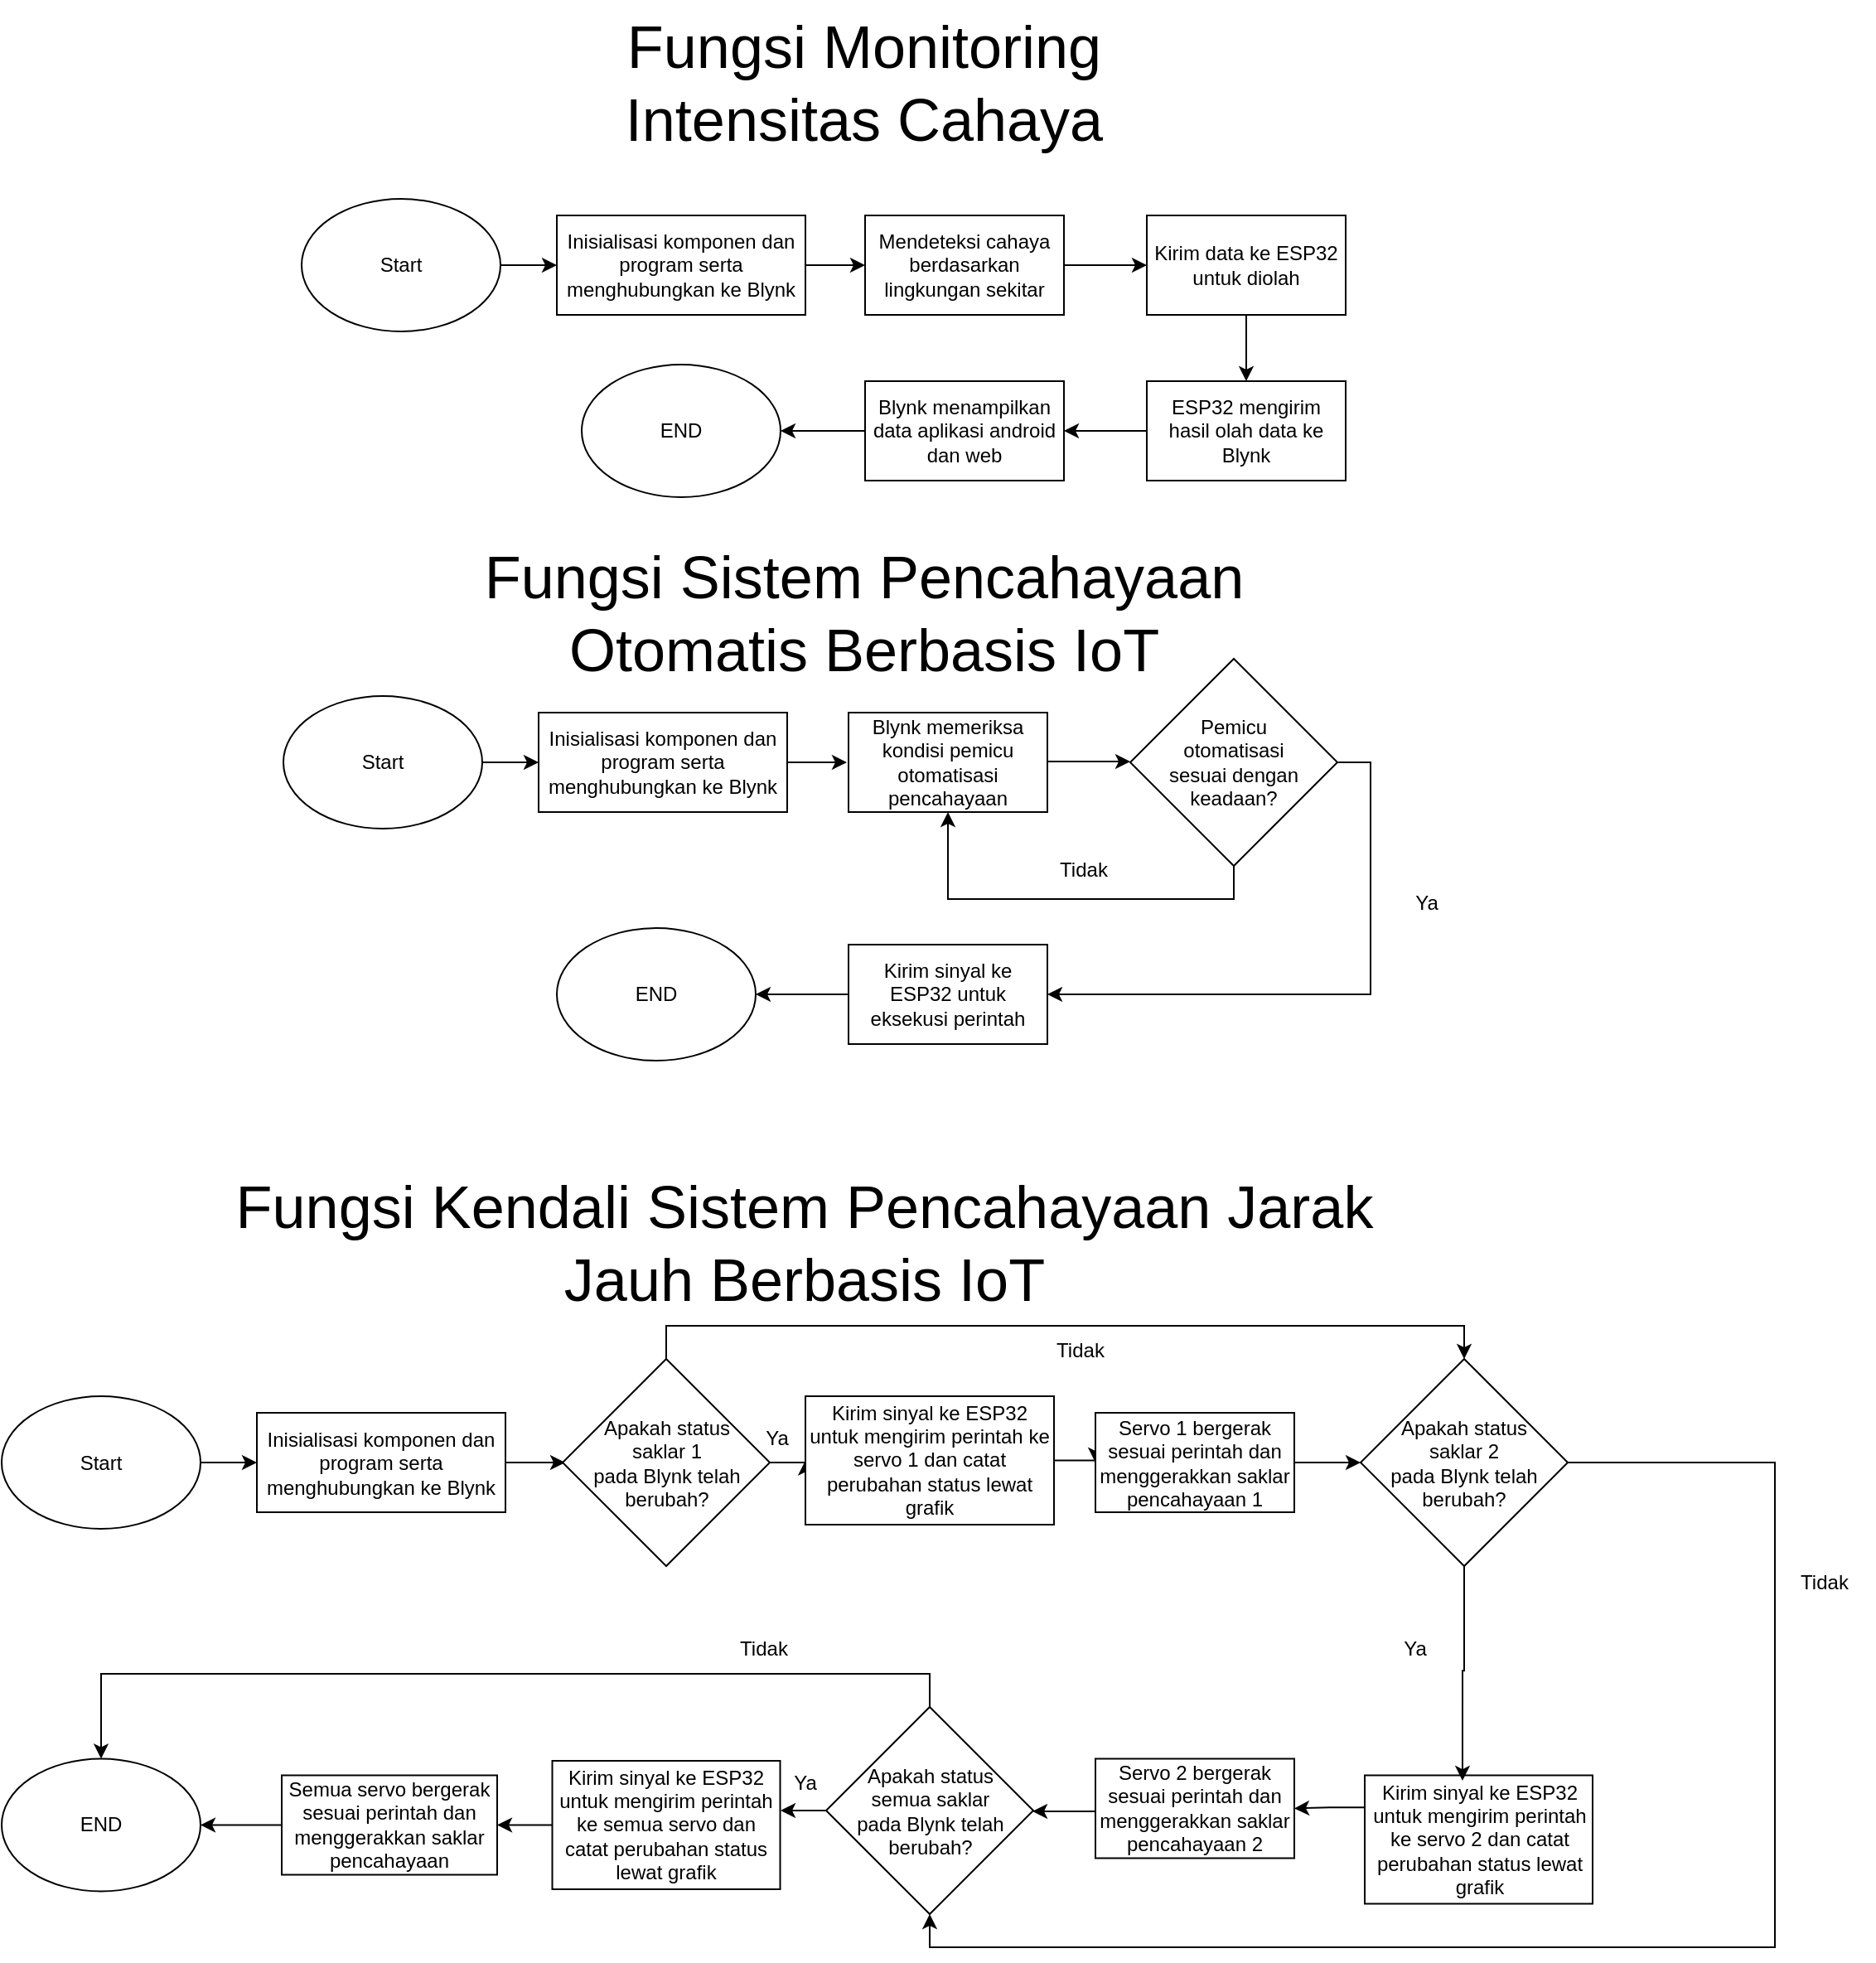 <mxfile version="22.1.11" type="github">
  <diagram name="Halaman-1" id="Amh2mmN1JDySEoaFm9QU">
    <mxGraphModel dx="1323" dy="1912" grid="1" gridSize="10" guides="1" tooltips="1" connect="1" arrows="1" fold="1" page="1" pageScale="1" pageWidth="827" pageHeight="1169" math="0" shadow="0">
      <root>
        <mxCell id="0" />
        <mxCell id="1" parent="0" />
        <mxCell id="bi3WUS4kzeiAN3RM-r-X-8" style="edgeStyle=orthogonalEdgeStyle;rounded=0;orthogonalLoop=1;jettySize=auto;html=1;exitX=1;exitY=0.5;exitDx=0;exitDy=0;entryX=0;entryY=0.5;entryDx=0;entryDy=0;" parent="1" source="bi3WUS4kzeiAN3RM-r-X-1" target="bi3WUS4kzeiAN3RM-r-X-2" edge="1">
          <mxGeometry relative="1" as="geometry" />
        </mxCell>
        <mxCell id="bi3WUS4kzeiAN3RM-r-X-1" value="Start" style="ellipse;whiteSpace=wrap;html=1;" parent="1" vertex="1">
          <mxGeometry x="271" y="40" width="120" height="80" as="geometry" />
        </mxCell>
        <mxCell id="bi3WUS4kzeiAN3RM-r-X-9" style="edgeStyle=orthogonalEdgeStyle;rounded=0;orthogonalLoop=1;jettySize=auto;html=1;exitX=1;exitY=0.5;exitDx=0;exitDy=0;entryX=0;entryY=0.5;entryDx=0;entryDy=0;" parent="1" source="bi3WUS4kzeiAN3RM-r-X-2" target="bi3WUS4kzeiAN3RM-r-X-3" edge="1">
          <mxGeometry relative="1" as="geometry" />
        </mxCell>
        <mxCell id="bi3WUS4kzeiAN3RM-r-X-2" value="Inisialisasi komponen dan program serta menghubungkan ke Blynk" style="rounded=0;whiteSpace=wrap;html=1;" parent="1" vertex="1">
          <mxGeometry x="425" y="50" width="150" height="60" as="geometry" />
        </mxCell>
        <mxCell id="bi3WUS4kzeiAN3RM-r-X-10" style="edgeStyle=orthogonalEdgeStyle;rounded=0;orthogonalLoop=1;jettySize=auto;html=1;exitX=1;exitY=0.5;exitDx=0;exitDy=0;entryX=0;entryY=0.5;entryDx=0;entryDy=0;" parent="1" source="bi3WUS4kzeiAN3RM-r-X-3" target="bi3WUS4kzeiAN3RM-r-X-4" edge="1">
          <mxGeometry relative="1" as="geometry" />
        </mxCell>
        <mxCell id="bi3WUS4kzeiAN3RM-r-X-3" value="Mendeteksi cahaya berdasarkan lingkungan sekitar" style="rounded=0;whiteSpace=wrap;html=1;" parent="1" vertex="1">
          <mxGeometry x="611" y="50" width="120" height="60" as="geometry" />
        </mxCell>
        <mxCell id="bi3WUS4kzeiAN3RM-r-X-11" style="edgeStyle=orthogonalEdgeStyle;rounded=0;orthogonalLoop=1;jettySize=auto;html=1;exitX=0.5;exitY=1;exitDx=0;exitDy=0;entryX=0.5;entryY=0;entryDx=0;entryDy=0;" parent="1" source="bi3WUS4kzeiAN3RM-r-X-4" target="bi3WUS4kzeiAN3RM-r-X-5" edge="1">
          <mxGeometry relative="1" as="geometry" />
        </mxCell>
        <mxCell id="bi3WUS4kzeiAN3RM-r-X-4" value="Kirim data ke ESP32 untuk diolah" style="rounded=0;whiteSpace=wrap;html=1;" parent="1" vertex="1">
          <mxGeometry x="781" y="50" width="120" height="60" as="geometry" />
        </mxCell>
        <mxCell id="bi3WUS4kzeiAN3RM-r-X-12" style="edgeStyle=orthogonalEdgeStyle;rounded=0;orthogonalLoop=1;jettySize=auto;html=1;exitX=0;exitY=0.5;exitDx=0;exitDy=0;entryX=1;entryY=0.5;entryDx=0;entryDy=0;" parent="1" source="bi3WUS4kzeiAN3RM-r-X-5" target="bi3WUS4kzeiAN3RM-r-X-6" edge="1">
          <mxGeometry relative="1" as="geometry" />
        </mxCell>
        <mxCell id="bi3WUS4kzeiAN3RM-r-X-5" value="ESP32 mengirim hasil olah data ke Blynk" style="rounded=0;whiteSpace=wrap;html=1;" parent="1" vertex="1">
          <mxGeometry x="781" y="150" width="120" height="60" as="geometry" />
        </mxCell>
        <mxCell id="bi3WUS4kzeiAN3RM-r-X-13" style="edgeStyle=orthogonalEdgeStyle;rounded=0;orthogonalLoop=1;jettySize=auto;html=1;exitX=0;exitY=0.5;exitDx=0;exitDy=0;entryX=1;entryY=0.5;entryDx=0;entryDy=0;" parent="1" source="bi3WUS4kzeiAN3RM-r-X-6" target="bi3WUS4kzeiAN3RM-r-X-7" edge="1">
          <mxGeometry relative="1" as="geometry" />
        </mxCell>
        <mxCell id="bi3WUS4kzeiAN3RM-r-X-6" value="Blynk menampilkan data aplikasi android dan web" style="rounded=0;whiteSpace=wrap;html=1;" parent="1" vertex="1">
          <mxGeometry x="611" y="150" width="120" height="60" as="geometry" />
        </mxCell>
        <mxCell id="bi3WUS4kzeiAN3RM-r-X-7" value="END" style="ellipse;whiteSpace=wrap;html=1;" parent="1" vertex="1">
          <mxGeometry x="440" y="140" width="120" height="80" as="geometry" />
        </mxCell>
        <mxCell id="bi3WUS4kzeiAN3RM-r-X-14" value="&lt;font style=&quot;font-size: 36px;&quot;&gt;Fungsi Monitoring Intensitas Cahaya&lt;/font&gt;" style="text;html=1;strokeColor=none;fillColor=none;align=center;verticalAlign=middle;whiteSpace=wrap;rounded=0;" parent="1" vertex="1">
          <mxGeometry x="440" y="-80" width="341" height="100" as="geometry" />
        </mxCell>
        <mxCell id="bi3WUS4kzeiAN3RM-r-X-16" value="&lt;font style=&quot;font-size: 36px;&quot;&gt;Fungsi Sistem Pencahayaan Otomatis Berbasis IoT&lt;/font&gt;" style="text;html=1;strokeColor=none;fillColor=none;align=center;verticalAlign=middle;whiteSpace=wrap;rounded=0;" parent="1" vertex="1">
          <mxGeometry x="370" y="240" width="481" height="100" as="geometry" />
        </mxCell>
        <mxCell id="bi3WUS4kzeiAN3RM-r-X-18" style="edgeStyle=orthogonalEdgeStyle;rounded=0;orthogonalLoop=1;jettySize=auto;html=1;exitX=1;exitY=0.5;exitDx=0;exitDy=0;entryX=0;entryY=0.5;entryDx=0;entryDy=0;" parent="1" source="bi3WUS4kzeiAN3RM-r-X-19" target="bi3WUS4kzeiAN3RM-r-X-21" edge="1">
          <mxGeometry relative="1" as="geometry" />
        </mxCell>
        <mxCell id="bi3WUS4kzeiAN3RM-r-X-19" value="Start" style="ellipse;whiteSpace=wrap;html=1;" parent="1" vertex="1">
          <mxGeometry x="260" y="340" width="120" height="80" as="geometry" />
        </mxCell>
        <mxCell id="bi3WUS4kzeiAN3RM-r-X-20" style="edgeStyle=orthogonalEdgeStyle;rounded=0;orthogonalLoop=1;jettySize=auto;html=1;exitX=1;exitY=0.5;exitDx=0;exitDy=0;entryX=0;entryY=0.5;entryDx=0;entryDy=0;" parent="1" source="bi3WUS4kzeiAN3RM-r-X-21" edge="1">
          <mxGeometry relative="1" as="geometry">
            <mxPoint x="600" y="380" as="targetPoint" />
          </mxGeometry>
        </mxCell>
        <mxCell id="bi3WUS4kzeiAN3RM-r-X-21" value="Inisialisasi komponen dan program serta menghubungkan ke Blynk" style="rounded=0;whiteSpace=wrap;html=1;" parent="1" vertex="1">
          <mxGeometry x="414" y="350" width="150" height="60" as="geometry" />
        </mxCell>
        <mxCell id="bi3WUS4kzeiAN3RM-r-X-22" style="edgeStyle=orthogonalEdgeStyle;rounded=0;orthogonalLoop=1;jettySize=auto;html=1;exitX=1;exitY=0.5;exitDx=0;exitDy=0;entryX=0;entryY=0.5;entryDx=0;entryDy=0;" parent="1" edge="1">
          <mxGeometry relative="1" as="geometry">
            <mxPoint x="721" y="379.5" as="sourcePoint" />
            <mxPoint x="771" y="379.5" as="targetPoint" />
          </mxGeometry>
        </mxCell>
        <mxCell id="bi3WUS4kzeiAN3RM-r-X-32" value="Blynk memeriksa kondisi pemicu otomatisasi pencahayaan" style="rounded=0;whiteSpace=wrap;html=1;" parent="1" vertex="1">
          <mxGeometry x="601" y="350" width="120" height="60" as="geometry" />
        </mxCell>
        <mxCell id="bi3WUS4kzeiAN3RM-r-X-34" style="edgeStyle=orthogonalEdgeStyle;rounded=0;orthogonalLoop=1;jettySize=auto;html=1;exitX=0.5;exitY=1;exitDx=0;exitDy=0;entryX=0.5;entryY=1;entryDx=0;entryDy=0;" parent="1" source="bi3WUS4kzeiAN3RM-r-X-33" target="bi3WUS4kzeiAN3RM-r-X-32" edge="1">
          <mxGeometry relative="1" as="geometry" />
        </mxCell>
        <mxCell id="bi3WUS4kzeiAN3RM-r-X-36" style="edgeStyle=orthogonalEdgeStyle;rounded=0;orthogonalLoop=1;jettySize=auto;html=1;exitX=1;exitY=0.5;exitDx=0;exitDy=0;entryX=1;entryY=0.5;entryDx=0;entryDy=0;" parent="1" source="bi3WUS4kzeiAN3RM-r-X-33" target="bi3WUS4kzeiAN3RM-r-X-35" edge="1">
          <mxGeometry relative="1" as="geometry" />
        </mxCell>
        <mxCell id="bi3WUS4kzeiAN3RM-r-X-33" value="Pemicu&lt;br&gt;otomatisasi&lt;br&gt;sesuai dengan&lt;br&gt;keadaan?" style="rhombus;whiteSpace=wrap;html=1;" parent="1" vertex="1">
          <mxGeometry x="771" y="317.5" width="125" height="125" as="geometry" />
        </mxCell>
        <mxCell id="bi3WUS4kzeiAN3RM-r-X-38" style="edgeStyle=orthogonalEdgeStyle;rounded=0;orthogonalLoop=1;jettySize=auto;html=1;exitX=0;exitY=0.5;exitDx=0;exitDy=0;entryX=1;entryY=0.5;entryDx=0;entryDy=0;" parent="1" source="bi3WUS4kzeiAN3RM-r-X-35" target="bi3WUS4kzeiAN3RM-r-X-37" edge="1">
          <mxGeometry relative="1" as="geometry" />
        </mxCell>
        <mxCell id="bi3WUS4kzeiAN3RM-r-X-35" value="Kirim sinyal ke ESP32 untuk eksekusi perintah" style="rounded=0;whiteSpace=wrap;html=1;" parent="1" vertex="1">
          <mxGeometry x="601" y="490" width="120" height="60" as="geometry" />
        </mxCell>
        <mxCell id="bi3WUS4kzeiAN3RM-r-X-37" value="END" style="ellipse;whiteSpace=wrap;html=1;" parent="1" vertex="1">
          <mxGeometry x="425" y="480" width="120" height="80" as="geometry" />
        </mxCell>
        <mxCell id="7ShA4Bs4Lb3jQ0K2besD-1" style="edgeStyle=orthogonalEdgeStyle;rounded=0;orthogonalLoop=1;jettySize=auto;html=1;exitX=1;exitY=0.5;exitDx=0;exitDy=0;entryX=0;entryY=0.5;entryDx=0;entryDy=0;" edge="1" parent="1" source="7ShA4Bs4Lb3jQ0K2besD-2" target="7ShA4Bs4Lb3jQ0K2besD-4">
          <mxGeometry relative="1" as="geometry" />
        </mxCell>
        <mxCell id="7ShA4Bs4Lb3jQ0K2besD-2" value="Start" style="ellipse;whiteSpace=wrap;html=1;" vertex="1" parent="1">
          <mxGeometry x="90" y="762.5" width="120" height="80" as="geometry" />
        </mxCell>
        <mxCell id="7ShA4Bs4Lb3jQ0K2besD-3" style="edgeStyle=orthogonalEdgeStyle;rounded=0;orthogonalLoop=1;jettySize=auto;html=1;exitX=1;exitY=0.5;exitDx=0;exitDy=0;entryX=0;entryY=0.5;entryDx=0;entryDy=0;" edge="1" parent="1" source="7ShA4Bs4Lb3jQ0K2besD-4">
          <mxGeometry relative="1" as="geometry">
            <mxPoint x="430" y="802.5" as="targetPoint" />
          </mxGeometry>
        </mxCell>
        <mxCell id="7ShA4Bs4Lb3jQ0K2besD-4" value="Inisialisasi komponen dan program serta menghubungkan ke Blynk" style="rounded=0;whiteSpace=wrap;html=1;" vertex="1" parent="1">
          <mxGeometry x="244" y="772.5" width="150" height="60" as="geometry" />
        </mxCell>
        <mxCell id="7ShA4Bs4Lb3jQ0K2besD-22" style="edgeStyle=orthogonalEdgeStyle;rounded=0;orthogonalLoop=1;jettySize=auto;html=1;exitX=0.5;exitY=0;exitDx=0;exitDy=0;entryX=0.5;entryY=0;entryDx=0;entryDy=0;" edge="1" parent="1" source="7ShA4Bs4Lb3jQ0K2besD-9" target="7ShA4Bs4Lb3jQ0K2besD-15">
          <mxGeometry relative="1" as="geometry" />
        </mxCell>
        <mxCell id="7ShA4Bs4Lb3jQ0K2besD-26" style="edgeStyle=orthogonalEdgeStyle;rounded=0;orthogonalLoop=1;jettySize=auto;html=1;exitX=1;exitY=0.5;exitDx=0;exitDy=0;entryX=0;entryY=0.5;entryDx=0;entryDy=0;" edge="1" parent="1" source="7ShA4Bs4Lb3jQ0K2besD-9" target="7ShA4Bs4Lb3jQ0K2besD-11">
          <mxGeometry relative="1" as="geometry" />
        </mxCell>
        <mxCell id="7ShA4Bs4Lb3jQ0K2besD-9" value="Apakah status&lt;br&gt;saklar 1&lt;br&gt;pada Blynk telah&lt;br&gt;berubah?" style="rhombus;whiteSpace=wrap;html=1;" vertex="1" parent="1">
          <mxGeometry x="428.5" y="740" width="125" height="125" as="geometry" />
        </mxCell>
        <mxCell id="7ShA4Bs4Lb3jQ0K2besD-29" style="edgeStyle=orthogonalEdgeStyle;rounded=0;orthogonalLoop=1;jettySize=auto;html=1;exitX=1;exitY=0.5;exitDx=0;exitDy=0;entryX=0;entryY=0.5;entryDx=0;entryDy=0;" edge="1" parent="1" source="7ShA4Bs4Lb3jQ0K2besD-11" target="7ShA4Bs4Lb3jQ0K2besD-14">
          <mxGeometry relative="1" as="geometry" />
        </mxCell>
        <mxCell id="7ShA4Bs4Lb3jQ0K2besD-11" value="Kirim sinyal ke ESP32 untuk mengirim perintah ke servo 1 dan catat perubahan status lewat grafik" style="rounded=0;whiteSpace=wrap;html=1;" vertex="1" parent="1">
          <mxGeometry x="575" y="762.5" width="150" height="77.5" as="geometry" />
        </mxCell>
        <mxCell id="7ShA4Bs4Lb3jQ0K2besD-12" value="END" style="ellipse;whiteSpace=wrap;html=1;" vertex="1" parent="1">
          <mxGeometry x="90" y="981.25" width="120" height="80" as="geometry" />
        </mxCell>
        <mxCell id="7ShA4Bs4Lb3jQ0K2besD-13" value="&lt;font style=&quot;font-size: 36px;&quot;&gt;Fungsi Kendali Sistem Pencahayaan Jarak Jauh Berbasis IoT&lt;/font&gt;" style="text;html=1;strokeColor=none;fillColor=none;align=center;verticalAlign=middle;whiteSpace=wrap;rounded=0;" vertex="1" parent="1">
          <mxGeometry x="209" y="620" width="731" height="100" as="geometry" />
        </mxCell>
        <mxCell id="7ShA4Bs4Lb3jQ0K2besD-30" style="edgeStyle=orthogonalEdgeStyle;rounded=0;orthogonalLoop=1;jettySize=auto;html=1;exitX=1;exitY=0.5;exitDx=0;exitDy=0;entryX=0;entryY=0.5;entryDx=0;entryDy=0;" edge="1" parent="1" source="7ShA4Bs4Lb3jQ0K2besD-14" target="7ShA4Bs4Lb3jQ0K2besD-15">
          <mxGeometry relative="1" as="geometry" />
        </mxCell>
        <mxCell id="7ShA4Bs4Lb3jQ0K2besD-14" value="Servo 1 bergerak sesuai perintah dan menggerakkan saklar pencahayaan 1" style="rounded=0;whiteSpace=wrap;html=1;" vertex="1" parent="1">
          <mxGeometry x="750" y="772.5" width="120" height="60" as="geometry" />
        </mxCell>
        <mxCell id="7ShA4Bs4Lb3jQ0K2besD-27" style="edgeStyle=orthogonalEdgeStyle;rounded=0;orthogonalLoop=1;jettySize=auto;html=1;exitX=1;exitY=0.5;exitDx=0;exitDy=0;entryX=0.5;entryY=1;entryDx=0;entryDy=0;" edge="1" parent="1" source="7ShA4Bs4Lb3jQ0K2besD-15" target="7ShA4Bs4Lb3jQ0K2besD-18">
          <mxGeometry relative="1" as="geometry">
            <Array as="points">
              <mxPoint x="1160" y="803" />
              <mxPoint x="1160" y="1095" />
              <mxPoint x="650" y="1095" />
            </Array>
          </mxGeometry>
        </mxCell>
        <mxCell id="7ShA4Bs4Lb3jQ0K2besD-15" value="Apakah status&lt;br&gt;saklar 2&lt;br&gt;pada Blynk telah&lt;br&gt;berubah?" style="rhombus;whiteSpace=wrap;html=1;" vertex="1" parent="1">
          <mxGeometry x="910" y="740" width="125" height="125" as="geometry" />
        </mxCell>
        <mxCell id="7ShA4Bs4Lb3jQ0K2besD-34" style="edgeStyle=orthogonalEdgeStyle;rounded=0;orthogonalLoop=1;jettySize=auto;html=1;exitX=0;exitY=0.25;exitDx=0;exitDy=0;entryX=1;entryY=0.5;entryDx=0;entryDy=0;" edge="1" parent="1" source="7ShA4Bs4Lb3jQ0K2besD-16" target="7ShA4Bs4Lb3jQ0K2besD-17">
          <mxGeometry relative="1" as="geometry" />
        </mxCell>
        <mxCell id="7ShA4Bs4Lb3jQ0K2besD-16" value="Kirim sinyal ke ESP32 untuk mengirim perintah ke servo 2 dan catat perubahan status lewat grafik" style="rounded=0;whiteSpace=wrap;html=1;" vertex="1" parent="1">
          <mxGeometry x="912.5" y="991.25" width="137.5" height="77.5" as="geometry" />
        </mxCell>
        <mxCell id="7ShA4Bs4Lb3jQ0K2besD-36" style="edgeStyle=orthogonalEdgeStyle;rounded=0;orthogonalLoop=1;jettySize=auto;html=1;exitX=0;exitY=0.5;exitDx=0;exitDy=0;" edge="1" parent="1" source="7ShA4Bs4Lb3jQ0K2besD-17" target="7ShA4Bs4Lb3jQ0K2besD-18">
          <mxGeometry relative="1" as="geometry">
            <Array as="points">
              <mxPoint x="750" y="1013" />
            </Array>
          </mxGeometry>
        </mxCell>
        <mxCell id="7ShA4Bs4Lb3jQ0K2besD-17" value="Servo 2 bergerak sesuai perintah dan menggerakkan saklar pencahayaan 2" style="rounded=0;whiteSpace=wrap;html=1;" vertex="1" parent="1">
          <mxGeometry x="750" y="981.25" width="120" height="60" as="geometry" />
        </mxCell>
        <mxCell id="7ShA4Bs4Lb3jQ0K2besD-37" style="edgeStyle=orthogonalEdgeStyle;rounded=0;orthogonalLoop=1;jettySize=auto;html=1;exitX=0;exitY=0.5;exitDx=0;exitDy=0;" edge="1" parent="1" source="7ShA4Bs4Lb3jQ0K2besD-18">
          <mxGeometry relative="1" as="geometry">
            <mxPoint x="560" y="1012.4" as="targetPoint" />
          </mxGeometry>
        </mxCell>
        <mxCell id="7ShA4Bs4Lb3jQ0K2besD-40" style="edgeStyle=orthogonalEdgeStyle;rounded=0;orthogonalLoop=1;jettySize=auto;html=1;exitX=0.5;exitY=0;exitDx=0;exitDy=0;entryX=0.5;entryY=0;entryDx=0;entryDy=0;" edge="1" parent="1" source="7ShA4Bs4Lb3jQ0K2besD-18" target="7ShA4Bs4Lb3jQ0K2besD-12">
          <mxGeometry relative="1" as="geometry" />
        </mxCell>
        <mxCell id="7ShA4Bs4Lb3jQ0K2besD-18" value="Apakah status&lt;br&gt;semua saklar&lt;br&gt;pada Blynk telah&lt;br&gt;berubah?" style="rhombus;whiteSpace=wrap;html=1;" vertex="1" parent="1">
          <mxGeometry x="587.5" y="950" width="125" height="125" as="geometry" />
        </mxCell>
        <mxCell id="7ShA4Bs4Lb3jQ0K2besD-38" style="edgeStyle=orthogonalEdgeStyle;rounded=0;orthogonalLoop=1;jettySize=auto;html=1;exitX=0;exitY=0.5;exitDx=0;exitDy=0;entryX=1;entryY=0.5;entryDx=0;entryDy=0;" edge="1" parent="1" source="7ShA4Bs4Lb3jQ0K2besD-20" target="7ShA4Bs4Lb3jQ0K2besD-21">
          <mxGeometry relative="1" as="geometry" />
        </mxCell>
        <mxCell id="7ShA4Bs4Lb3jQ0K2besD-20" value="Kirim sinyal ke ESP32 untuk mengirim perintah ke semua servo dan catat perubahan status lewat grafik" style="rounded=0;whiteSpace=wrap;html=1;" vertex="1" parent="1">
          <mxGeometry x="422.25" y="982.5" width="137.5" height="77.5" as="geometry" />
        </mxCell>
        <mxCell id="7ShA4Bs4Lb3jQ0K2besD-39" style="edgeStyle=orthogonalEdgeStyle;rounded=0;orthogonalLoop=1;jettySize=auto;html=1;exitX=0;exitY=0.5;exitDx=0;exitDy=0;entryX=1;entryY=0.5;entryDx=0;entryDy=0;" edge="1" parent="1" source="7ShA4Bs4Lb3jQ0K2besD-21" target="7ShA4Bs4Lb3jQ0K2besD-12">
          <mxGeometry relative="1" as="geometry" />
        </mxCell>
        <mxCell id="7ShA4Bs4Lb3jQ0K2besD-21" value="Semua servo bergerak sesuai perintah dan menggerakkan saklar pencahayaan" style="rounded=0;whiteSpace=wrap;html=1;" vertex="1" parent="1">
          <mxGeometry x="259" y="991.25" width="130" height="60" as="geometry" />
        </mxCell>
        <mxCell id="7ShA4Bs4Lb3jQ0K2besD-31" style="edgeStyle=orthogonalEdgeStyle;rounded=0;orthogonalLoop=1;jettySize=auto;html=1;exitX=0.5;exitY=1;exitDx=0;exitDy=0;entryX=0.429;entryY=0.042;entryDx=0;entryDy=0;entryPerimeter=0;" edge="1" parent="1" source="7ShA4Bs4Lb3jQ0K2besD-15" target="7ShA4Bs4Lb3jQ0K2besD-16">
          <mxGeometry relative="1" as="geometry" />
        </mxCell>
        <mxCell id="7ShA4Bs4Lb3jQ0K2besD-41" value="Ya" style="text;html=1;strokeColor=none;fillColor=none;align=center;verticalAlign=middle;whiteSpace=wrap;rounded=0;" vertex="1" parent="1">
          <mxGeometry x="920" y="450" width="60" height="30" as="geometry" />
        </mxCell>
        <mxCell id="7ShA4Bs4Lb3jQ0K2besD-42" value="Tidak" style="text;html=1;strokeColor=none;fillColor=none;align=center;verticalAlign=middle;whiteSpace=wrap;rounded=0;" vertex="1" parent="1">
          <mxGeometry x="712.5" y="430" width="60" height="30" as="geometry" />
        </mxCell>
        <mxCell id="7ShA4Bs4Lb3jQ0K2besD-44" value="Ya" style="text;html=1;strokeColor=none;fillColor=none;align=center;verticalAlign=middle;whiteSpace=wrap;rounded=0;" vertex="1" parent="1">
          <mxGeometry x="527.5" y="772.5" width="60" height="30" as="geometry" />
        </mxCell>
        <mxCell id="7ShA4Bs4Lb3jQ0K2besD-45" value="Tidak" style="text;html=1;strokeColor=none;fillColor=none;align=center;verticalAlign=middle;whiteSpace=wrap;rounded=0;" vertex="1" parent="1">
          <mxGeometry x="711" y="720" width="60" height="30" as="geometry" />
        </mxCell>
        <mxCell id="7ShA4Bs4Lb3jQ0K2besD-46" value="Tidak" style="text;html=1;strokeColor=none;fillColor=none;align=center;verticalAlign=middle;whiteSpace=wrap;rounded=0;" vertex="1" parent="1">
          <mxGeometry x="1160" y="860" width="60" height="30" as="geometry" />
        </mxCell>
        <mxCell id="7ShA4Bs4Lb3jQ0K2besD-47" value="Tidak" style="text;html=1;strokeColor=none;fillColor=none;align=center;verticalAlign=middle;whiteSpace=wrap;rounded=0;" vertex="1" parent="1">
          <mxGeometry x="520" y="900" width="60" height="30" as="geometry" />
        </mxCell>
        <mxCell id="7ShA4Bs4Lb3jQ0K2besD-48" value="Ya" style="text;html=1;strokeColor=none;fillColor=none;align=center;verticalAlign=middle;whiteSpace=wrap;rounded=0;" vertex="1" parent="1">
          <mxGeometry x="912.5" y="900" width="60" height="30" as="geometry" />
        </mxCell>
        <mxCell id="7ShA4Bs4Lb3jQ0K2besD-49" value="Ya" style="text;html=1;strokeColor=none;fillColor=none;align=center;verticalAlign=middle;whiteSpace=wrap;rounded=0;" vertex="1" parent="1">
          <mxGeometry x="545" y="981.25" width="60" height="30" as="geometry" />
        </mxCell>
      </root>
    </mxGraphModel>
  </diagram>
</mxfile>
